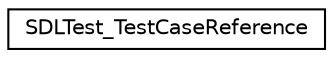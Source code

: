 digraph "Graphical Class Hierarchy"
{
  edge [fontname="Helvetica",fontsize="10",labelfontname="Helvetica",labelfontsize="10"];
  node [fontname="Helvetica",fontsize="10",shape=record];
  rankdir="LR";
  Node1 [label="SDLTest_TestCaseReference",height=0.2,width=0.4,color="black", fillcolor="white", style="filled",URL="$struct_s_d_l_test___test_case_reference.html"];
}
